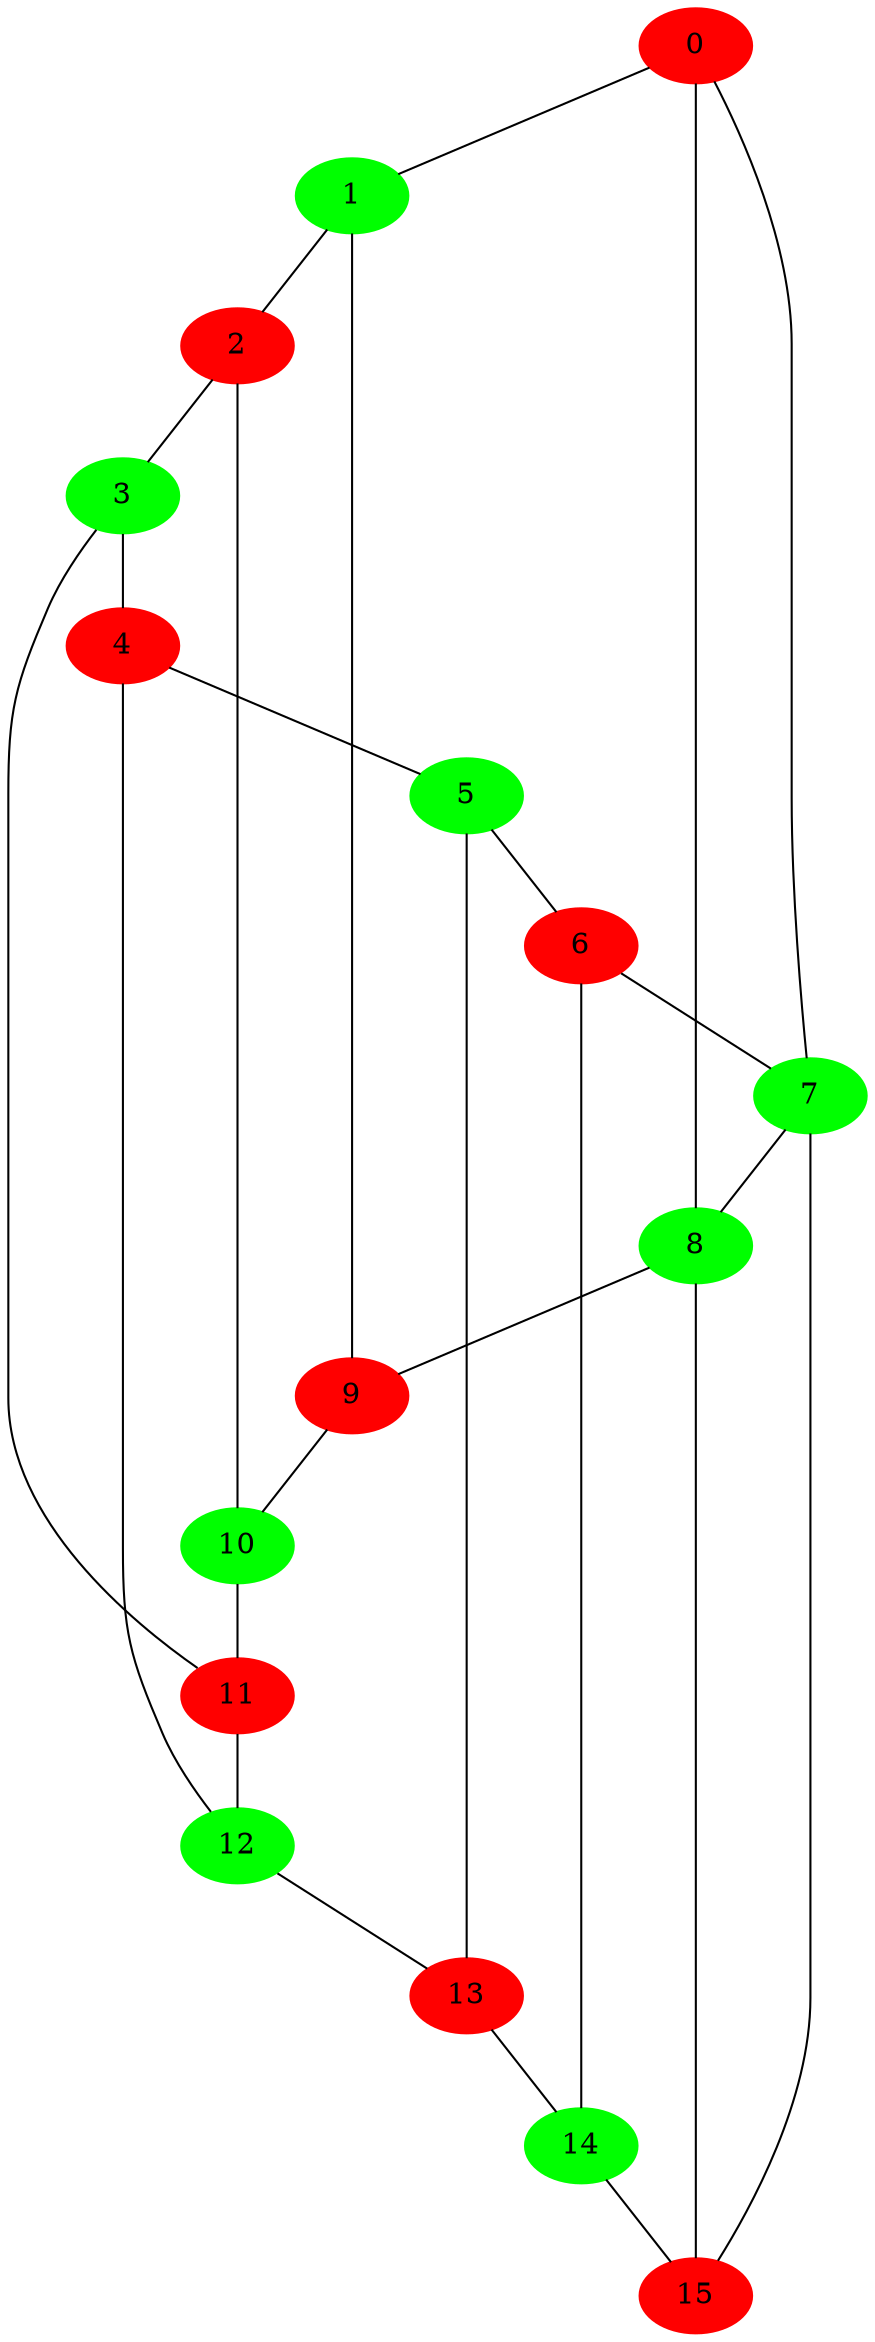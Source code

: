 graph one
{
0 -- 1;
0 -- 7;
0 -- 8;
1 -- 2;
1 -- 9;
2 -- 3;
2 -- 10;
3 -- 4;
3 -- 11;
4 -- 5;
4 -- 12;
5 -- 6;
5 -- 13;
6 -- 7;
6 -- 14;
7 -- 8;
7 -- 15;
8 -- 9;
8 -- 15;
9 -- 10;
10 -- 11;
11 -- 12;
12 -- 13;
13 -- 14;
14 -- 15;
0  [color = red , style = filled] ;
1  [color = green , style = filled] ;
2  [color = red , style = filled] ;
3  [color = green , style = filled] ;
4  [color = red , style = filled] ;
5  [color = green , style = filled] ;
6  [color = red , style = filled] ;
7  [color = green , style = filled] ;
8  [color = green , style = filled] ;
9  [color = red , style = filled] ;
10  [color = green , style = filled] ;
11  [color = red , style = filled] ;
12  [color = green , style = filled] ;
13  [color = red , style = filled] ;
14  [color = green , style = filled] ;
15  [color = red , style = filled] ;
}
